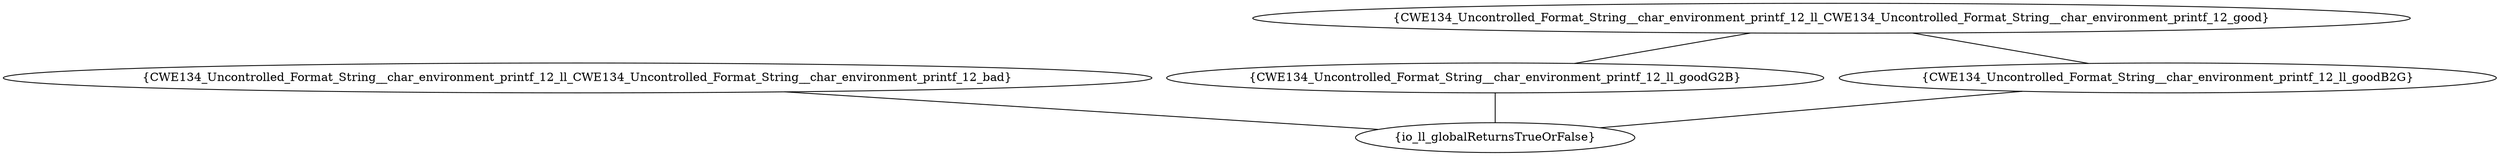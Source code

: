 graph "cg graph" {
CWE134_Uncontrolled_Format_String__char_environment_printf_12_ll_goodG2B [label="{CWE134_Uncontrolled_Format_String__char_environment_printf_12_ll_goodG2B}"];
io_ll_globalReturnsTrueOrFalse [label="{io_ll_globalReturnsTrueOrFalse}"];
CWE134_Uncontrolled_Format_String__char_environment_printf_12_ll_CWE134_Uncontrolled_Format_String__char_environment_printf_12_bad [label="{CWE134_Uncontrolled_Format_String__char_environment_printf_12_ll_CWE134_Uncontrolled_Format_String__char_environment_printf_12_bad}"];
CWE134_Uncontrolled_Format_String__char_environment_printf_12_ll_goodB2G [label="{CWE134_Uncontrolled_Format_String__char_environment_printf_12_ll_goodB2G}"];
CWE134_Uncontrolled_Format_String__char_environment_printf_12_ll_CWE134_Uncontrolled_Format_String__char_environment_printf_12_good [label="{CWE134_Uncontrolled_Format_String__char_environment_printf_12_ll_CWE134_Uncontrolled_Format_String__char_environment_printf_12_good}"];
CWE134_Uncontrolled_Format_String__char_environment_printf_12_ll_goodG2B -- io_ll_globalReturnsTrueOrFalse;
CWE134_Uncontrolled_Format_String__char_environment_printf_12_ll_CWE134_Uncontrolled_Format_String__char_environment_printf_12_bad -- io_ll_globalReturnsTrueOrFalse;
CWE134_Uncontrolled_Format_String__char_environment_printf_12_ll_goodB2G -- io_ll_globalReturnsTrueOrFalse;
CWE134_Uncontrolled_Format_String__char_environment_printf_12_ll_CWE134_Uncontrolled_Format_String__char_environment_printf_12_good -- CWE134_Uncontrolled_Format_String__char_environment_printf_12_ll_goodB2G;
CWE134_Uncontrolled_Format_String__char_environment_printf_12_ll_CWE134_Uncontrolled_Format_String__char_environment_printf_12_good -- CWE134_Uncontrolled_Format_String__char_environment_printf_12_ll_goodG2B;
}
